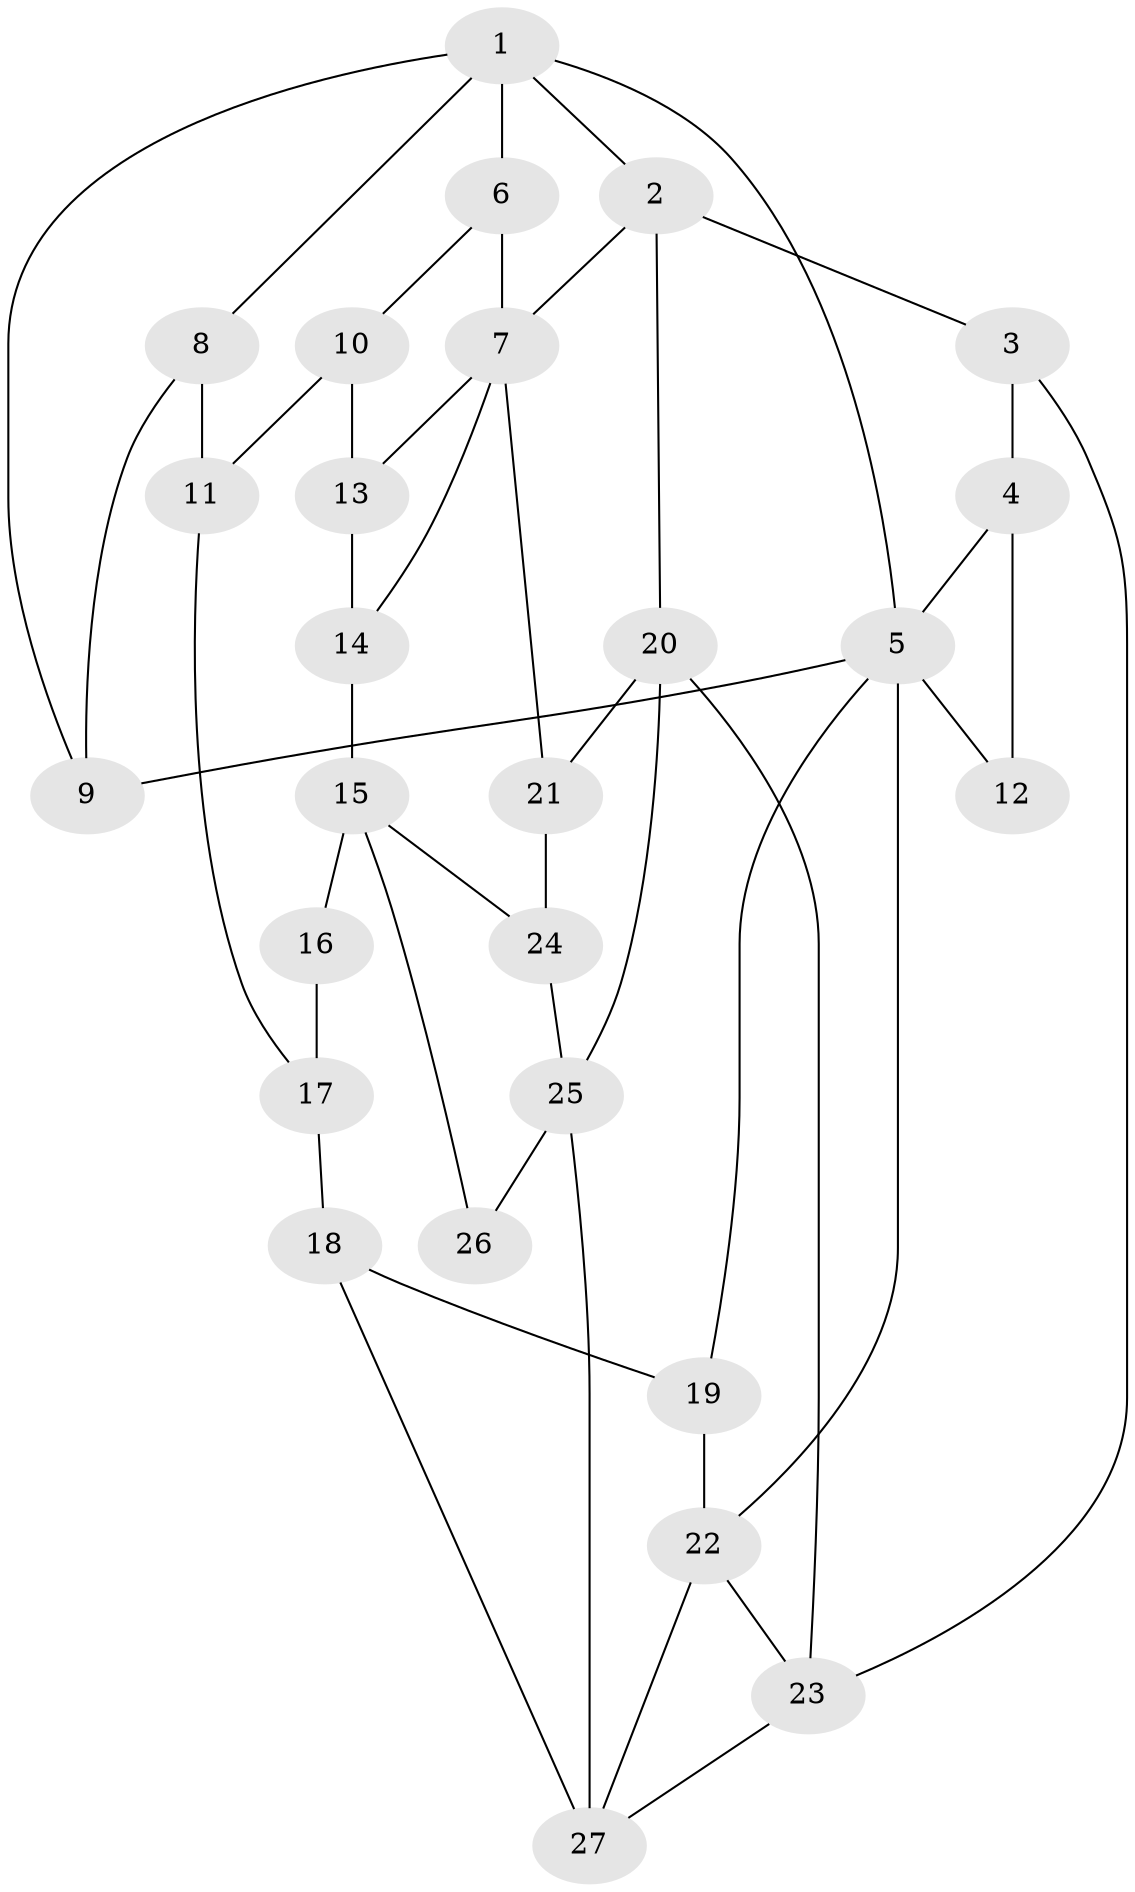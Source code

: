 // original degree distribution, {3: 0.037037037037037035, 5: 0.5185185185185185, 6: 0.2037037037037037, 4: 0.24074074074074073}
// Generated by graph-tools (version 1.1) at 2025/38/03/09/25 02:38:50]
// undirected, 27 vertices, 46 edges
graph export_dot {
graph [start="1"]
  node [color=gray90,style=filled];
  1;
  2;
  3;
  4;
  5;
  6;
  7;
  8;
  9;
  10;
  11;
  12;
  13;
  14;
  15;
  16;
  17;
  18;
  19;
  20;
  21;
  22;
  23;
  24;
  25;
  26;
  27;
  1 -- 2 [weight=1.0];
  1 -- 5 [weight=1.0];
  1 -- 6 [weight=1.0];
  1 -- 8 [weight=1.0];
  1 -- 9 [weight=1.0];
  2 -- 3 [weight=1.0];
  2 -- 7 [weight=1.0];
  2 -- 20 [weight=1.0];
  3 -- 4 [weight=2.0];
  3 -- 23 [weight=1.0];
  4 -- 5 [weight=1.0];
  4 -- 12 [weight=2.0];
  5 -- 9 [weight=1.0];
  5 -- 12 [weight=1.0];
  5 -- 19 [weight=1.0];
  5 -- 22 [weight=1.0];
  6 -- 7 [weight=2.0];
  6 -- 10 [weight=1.0];
  7 -- 13 [weight=1.0];
  7 -- 14 [weight=1.0];
  7 -- 21 [weight=1.0];
  8 -- 9 [weight=1.0];
  8 -- 11 [weight=1.0];
  10 -- 11 [weight=1.0];
  10 -- 13 [weight=1.0];
  11 -- 17 [weight=1.0];
  13 -- 14 [weight=2.0];
  14 -- 15 [weight=2.0];
  15 -- 16 [weight=2.0];
  15 -- 24 [weight=1.0];
  15 -- 26 [weight=1.0];
  16 -- 17 [weight=1.0];
  17 -- 18 [weight=1.0];
  18 -- 19 [weight=1.0];
  18 -- 27 [weight=1.0];
  19 -- 22 [weight=1.0];
  20 -- 21 [weight=1.0];
  20 -- 23 [weight=1.0];
  20 -- 25 [weight=1.0];
  21 -- 24 [weight=1.0];
  22 -- 23 [weight=1.0];
  22 -- 27 [weight=1.0];
  23 -- 27 [weight=1.0];
  24 -- 25 [weight=1.0];
  25 -- 26 [weight=2.0];
  25 -- 27 [weight=2.0];
}
